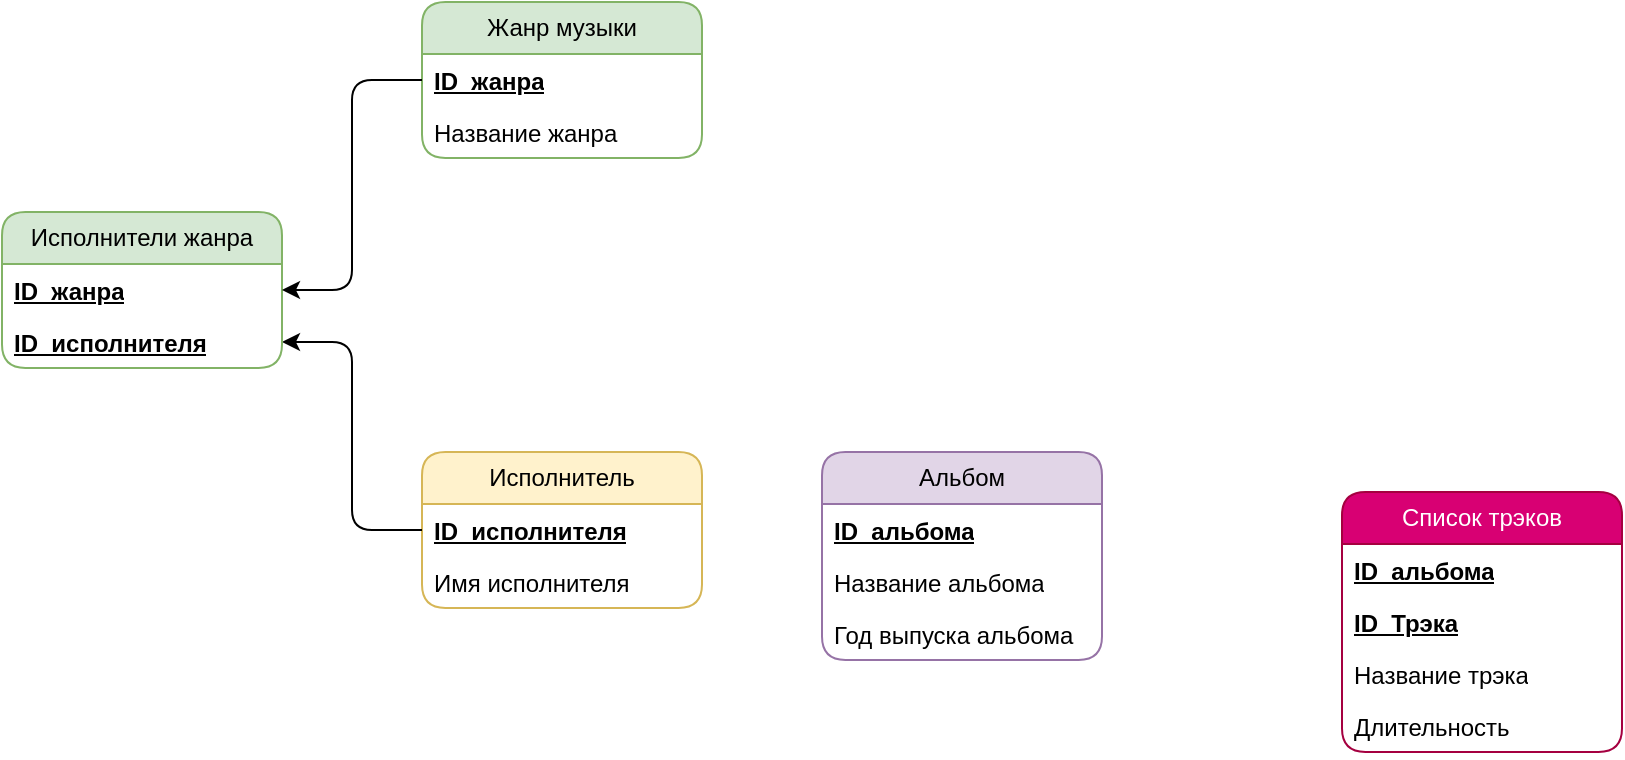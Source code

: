 <mxfile version="23.1.5" type="device">
  <diagram name="Page-1" id="c4acf3e9-155e-7222-9cf6-157b1a14988f">
    <mxGraphModel dx="880" dy="444" grid="1" gridSize="10" guides="1" tooltips="1" connect="1" arrows="1" fold="1" page="1" pageScale="1" pageWidth="850" pageHeight="1100" background="none" math="0" shadow="0">
      <root>
        <mxCell id="0" />
        <mxCell id="1" parent="0" />
        <mxCell id="1-_jkfvhQH5Qh27fas4j-5" value="Жанр музыки" style="swimlane;fontStyle=0;childLayout=stackLayout;horizontal=1;startSize=26;fillColor=#d5e8d4;horizontalStack=0;resizeParent=1;resizeParentMax=0;resizeLast=0;collapsible=1;marginBottom=0;whiteSpace=wrap;html=1;strokeColor=#82b366;rounded=1;" parent="1" vertex="1">
          <mxGeometry x="230" y="25" width="140" height="78" as="geometry" />
        </mxCell>
        <mxCell id="1-_jkfvhQH5Qh27fas4j-7" value="&lt;b&gt;&lt;u&gt;ID_жанра&lt;/u&gt;&lt;/b&gt;" style="text;strokeColor=none;fillColor=none;align=left;verticalAlign=top;spacingLeft=4;spacingRight=4;overflow=hidden;rotatable=0;points=[[0,0.5],[1,0.5]];portConstraint=eastwest;whiteSpace=wrap;html=1;rounded=1;" parent="1-_jkfvhQH5Qh27fas4j-5" vertex="1">
          <mxGeometry y="26" width="140" height="26" as="geometry" />
        </mxCell>
        <mxCell id="1-_jkfvhQH5Qh27fas4j-28" value="Название жанра" style="text;strokeColor=none;fillColor=none;align=left;verticalAlign=top;spacingLeft=4;spacingRight=4;overflow=hidden;rotatable=0;points=[[0,0.5],[1,0.5]];portConstraint=eastwest;whiteSpace=wrap;html=1;rounded=1;" parent="1-_jkfvhQH5Qh27fas4j-5" vertex="1">
          <mxGeometry y="52" width="140" height="26" as="geometry" />
        </mxCell>
        <mxCell id="1-_jkfvhQH5Qh27fas4j-9" value="Исполнитель" style="swimlane;fontStyle=0;childLayout=stackLayout;horizontal=1;startSize=26;fillColor=#fff2cc;horizontalStack=0;resizeParent=1;resizeParentMax=0;resizeLast=0;collapsible=1;marginBottom=0;whiteSpace=wrap;html=1;strokeColor=#d6b656;rounded=1;" parent="1" vertex="1">
          <mxGeometry x="230" y="250" width="140" height="78" as="geometry" />
        </mxCell>
        <mxCell id="1-_jkfvhQH5Qh27fas4j-10" value="&lt;b&gt;&lt;u&gt;ID_исполнителя&lt;/u&gt;&lt;/b&gt;" style="text;strokeColor=none;fillColor=none;align=left;verticalAlign=top;spacingLeft=4;spacingRight=4;overflow=hidden;rotatable=0;points=[[0,0.5],[1,0.5]];portConstraint=eastwest;whiteSpace=wrap;html=1;rounded=1;" parent="1-_jkfvhQH5Qh27fas4j-9" vertex="1">
          <mxGeometry y="26" width="140" height="26" as="geometry" />
        </mxCell>
        <mxCell id="1-_jkfvhQH5Qh27fas4j-29" value="Имя исполнителя" style="text;strokeColor=none;fillColor=none;align=left;verticalAlign=top;spacingLeft=4;spacingRight=4;overflow=hidden;rotatable=0;points=[[0,0.5],[1,0.5]];portConstraint=eastwest;whiteSpace=wrap;html=1;rounded=1;" parent="1-_jkfvhQH5Qh27fas4j-9" vertex="1">
          <mxGeometry y="52" width="140" height="26" as="geometry" />
        </mxCell>
        <mxCell id="1-_jkfvhQH5Qh27fas4j-18" value="Альбом" style="swimlane;fontStyle=0;childLayout=stackLayout;horizontal=1;startSize=26;fillColor=#e1d5e7;horizontalStack=0;resizeParent=1;resizeParentMax=0;resizeLast=0;collapsible=1;marginBottom=0;whiteSpace=wrap;html=1;strokeColor=#9673a6;rounded=1;" parent="1" vertex="1">
          <mxGeometry x="430" y="250" width="140" height="104" as="geometry" />
        </mxCell>
        <mxCell id="1-_jkfvhQH5Qh27fas4j-24" value="&lt;b&gt;&lt;u&gt;ID_альбома&lt;/u&gt;&lt;/b&gt;" style="text;strokeColor=none;fillColor=none;align=left;verticalAlign=top;spacingLeft=4;spacingRight=4;overflow=hidden;rotatable=0;points=[[0,0.5],[1,0.5]];portConstraint=eastwest;whiteSpace=wrap;html=1;rounded=1;" parent="1-_jkfvhQH5Qh27fas4j-18" vertex="1">
          <mxGeometry y="26" width="140" height="26" as="geometry" />
        </mxCell>
        <mxCell id="1-_jkfvhQH5Qh27fas4j-30" value="Название альбома" style="text;strokeColor=none;fillColor=none;align=left;verticalAlign=top;spacingLeft=4;spacingRight=4;overflow=hidden;rotatable=0;points=[[0,0.5],[1,0.5]];portConstraint=eastwest;whiteSpace=wrap;html=1;rounded=1;" parent="1-_jkfvhQH5Qh27fas4j-18" vertex="1">
          <mxGeometry y="52" width="140" height="26" as="geometry" />
        </mxCell>
        <mxCell id="1-_jkfvhQH5Qh27fas4j-31" value="Год выпуска альбома" style="text;strokeColor=none;fillColor=none;align=left;verticalAlign=top;spacingLeft=4;spacingRight=4;overflow=hidden;rotatable=0;points=[[0,0.5],[1,0.5]];portConstraint=eastwest;whiteSpace=wrap;html=1;rounded=1;" parent="1-_jkfvhQH5Qh27fas4j-18" vertex="1">
          <mxGeometry y="78" width="140" height="26" as="geometry" />
        </mxCell>
        <mxCell id="1-_jkfvhQH5Qh27fas4j-25" value="Список трэков" style="swimlane;fontStyle=0;childLayout=stackLayout;horizontal=1;startSize=26;fillColor=#d80073;horizontalStack=0;resizeParent=1;resizeParentMax=0;resizeLast=0;collapsible=1;marginBottom=0;whiteSpace=wrap;html=1;strokeColor=#A50040;fontColor=#ffffff;rounded=1;" parent="1" vertex="1">
          <mxGeometry x="690" y="270" width="140" height="130" as="geometry" />
        </mxCell>
        <mxCell id="1-_jkfvhQH5Qh27fas4j-26" value="&lt;b&gt;&lt;u&gt;ID_альбома&lt;/u&gt;&lt;/b&gt;" style="text;strokeColor=none;fillColor=none;align=left;verticalAlign=top;spacingLeft=4;spacingRight=4;overflow=hidden;rotatable=0;points=[[0,0.5],[1,0.5]];portConstraint=eastwest;whiteSpace=wrap;html=1;rounded=1;" parent="1-_jkfvhQH5Qh27fas4j-25" vertex="1">
          <mxGeometry y="26" width="140" height="26" as="geometry" />
        </mxCell>
        <mxCell id="1-_jkfvhQH5Qh27fas4j-27" value="&lt;b&gt;&lt;u&gt;ID_Трэка&lt;/u&gt;&lt;/b&gt;" style="text;strokeColor=none;fillColor=none;align=left;verticalAlign=top;spacingLeft=4;spacingRight=4;overflow=hidden;rotatable=0;points=[[0,0.5],[1,0.5]];portConstraint=eastwest;whiteSpace=wrap;html=1;rounded=1;" parent="1-_jkfvhQH5Qh27fas4j-25" vertex="1">
          <mxGeometry y="52" width="140" height="26" as="geometry" />
        </mxCell>
        <mxCell id="1-_jkfvhQH5Qh27fas4j-32" value="Название трэка" style="text;strokeColor=none;fillColor=none;align=left;verticalAlign=top;spacingLeft=4;spacingRight=4;overflow=hidden;rotatable=0;points=[[0,0.5],[1,0.5]];portConstraint=eastwest;whiteSpace=wrap;html=1;rounded=1;" parent="1-_jkfvhQH5Qh27fas4j-25" vertex="1">
          <mxGeometry y="78" width="140" height="26" as="geometry" />
        </mxCell>
        <mxCell id="1-_jkfvhQH5Qh27fas4j-33" value="Длительность" style="text;strokeColor=none;fillColor=none;align=left;verticalAlign=top;spacingLeft=4;spacingRight=4;overflow=hidden;rotatable=0;points=[[0,0.5],[1,0.5]];portConstraint=eastwest;whiteSpace=wrap;html=1;rounded=1;" parent="1-_jkfvhQH5Qh27fas4j-25" vertex="1">
          <mxGeometry y="104" width="140" height="26" as="geometry" />
        </mxCell>
        <mxCell id="1-_jkfvhQH5Qh27fas4j-37" style="edgeStyle=orthogonalEdgeStyle;rounded=1;orthogonalLoop=1;jettySize=auto;html=1;entryX=1;entryY=0.5;entryDx=0;entryDy=0;exitX=0;exitY=0.5;exitDx=0;exitDy=0;" parent="1" source="1-_jkfvhQH5Qh27fas4j-10" target="TVBrPlGbBszZQYqSE3XN-4" edge="1">
          <mxGeometry relative="1" as="geometry">
            <mxPoint x="220" y="299" as="sourcePoint" />
          </mxGeometry>
        </mxCell>
        <mxCell id="TVBrPlGbBszZQYqSE3XN-1" value="Исполнители жанра" style="swimlane;fontStyle=0;childLayout=stackLayout;horizontal=1;startSize=26;fillColor=#d5e8d4;horizontalStack=0;resizeParent=1;resizeParentMax=0;resizeLast=0;collapsible=1;marginBottom=0;whiteSpace=wrap;html=1;strokeColor=#82b366;rounded=1;" vertex="1" parent="1">
          <mxGeometry x="20" y="130" width="140" height="78" as="geometry" />
        </mxCell>
        <mxCell id="TVBrPlGbBszZQYqSE3XN-2" value="&lt;b&gt;&lt;u&gt;ID_жанра&lt;/u&gt;&lt;/b&gt;" style="text;strokeColor=none;fillColor=none;align=left;verticalAlign=top;spacingLeft=4;spacingRight=4;overflow=hidden;rotatable=0;points=[[0,0.5],[1,0.5]];portConstraint=eastwest;whiteSpace=wrap;html=1;rounded=1;" vertex="1" parent="TVBrPlGbBszZQYqSE3XN-1">
          <mxGeometry y="26" width="140" height="26" as="geometry" />
        </mxCell>
        <mxCell id="TVBrPlGbBszZQYqSE3XN-4" value="&lt;b&gt;&lt;u&gt;ID_исполнителя&lt;/u&gt;&lt;/b&gt;" style="text;strokeColor=none;fillColor=none;align=left;verticalAlign=top;spacingLeft=4;spacingRight=4;overflow=hidden;rotatable=0;points=[[0,0.5],[1,0.5]];portConstraint=eastwest;whiteSpace=wrap;html=1;rounded=1;" vertex="1" parent="TVBrPlGbBszZQYqSE3XN-1">
          <mxGeometry y="52" width="140" height="26" as="geometry" />
        </mxCell>
        <mxCell id="TVBrPlGbBszZQYqSE3XN-6" style="edgeStyle=orthogonalEdgeStyle;rounded=1;orthogonalLoop=1;jettySize=auto;html=1;exitX=0;exitY=0.5;exitDx=0;exitDy=0;entryX=1;entryY=0.5;entryDx=0;entryDy=0;curved=0;" edge="1" parent="1" source="1-_jkfvhQH5Qh27fas4j-7" target="TVBrPlGbBszZQYqSE3XN-2">
          <mxGeometry relative="1" as="geometry" />
        </mxCell>
      </root>
    </mxGraphModel>
  </diagram>
</mxfile>
